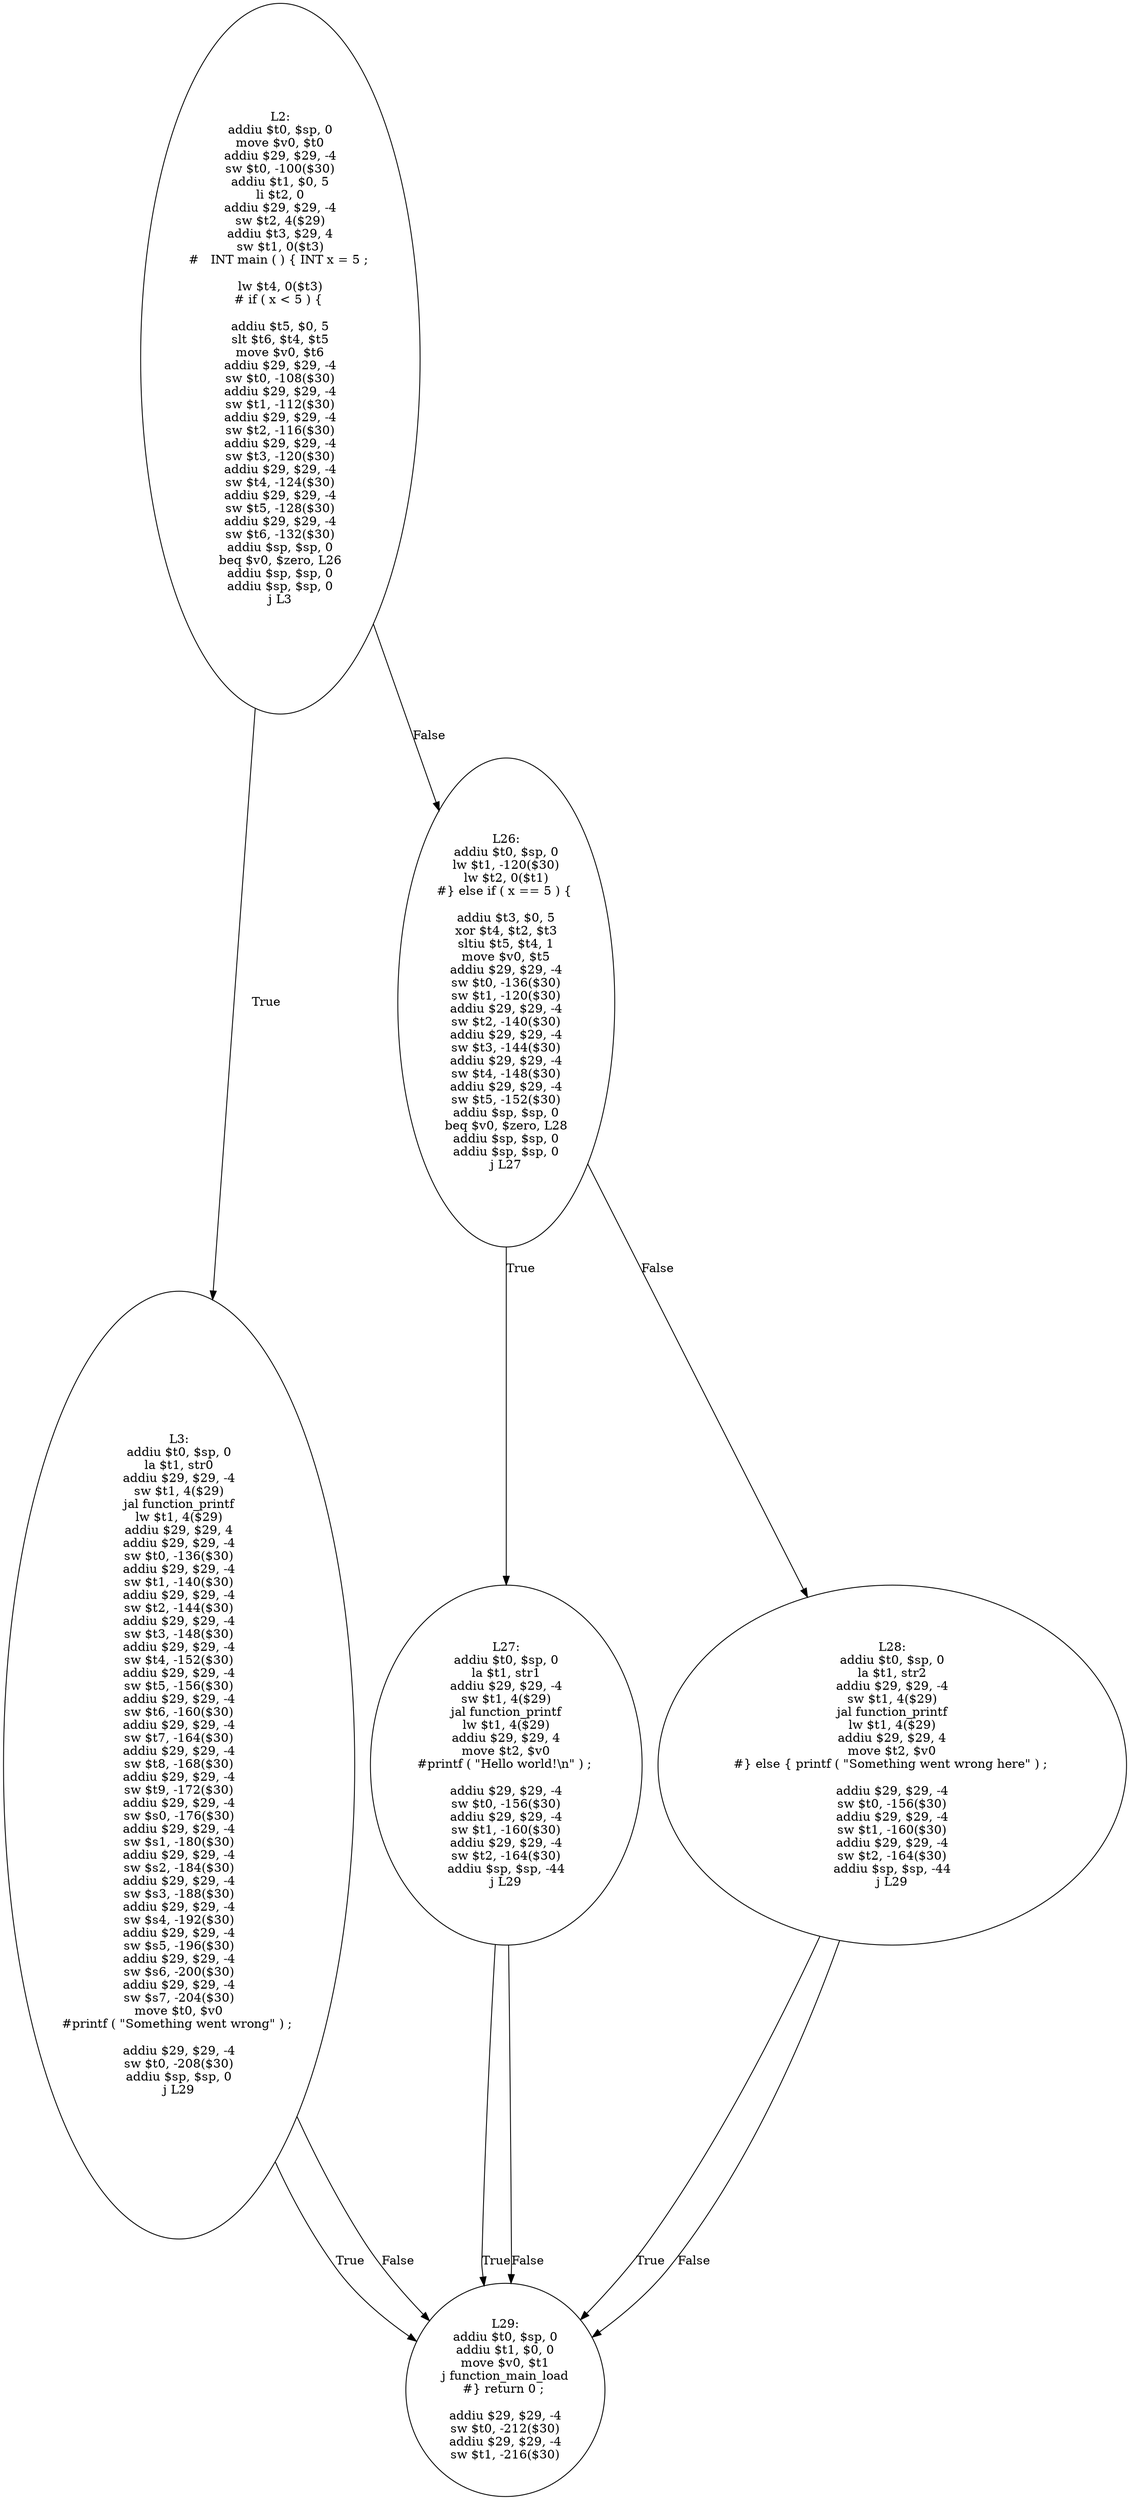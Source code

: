 digraph AST {
  "125702258062432" [label="L2:
addiu $t0, $sp, 0
move $v0, $t0
addiu $29, $29, -4
sw $t0, -100($30)
addiu $t1, $0, 5
li $t2, 0
addiu $29, $29, -4
sw $t2, 4($29)
addiu $t3, $29, 4
sw $t1, 0($t3)
#   INT main ( ) { INT x = 5 ; 

lw $t4, 0($t3)
# if ( x < 5 ) { 

addiu $t5, $0, 5
slt $t6, $t4, $t5
move $v0, $t6
addiu $29, $29, -4
sw $t0, -108($30)
addiu $29, $29, -4
sw $t1, -112($30)
addiu $29, $29, -4
sw $t2, -116($30)
addiu $29, $29, -4
sw $t3, -120($30)
addiu $29, $29, -4
sw $t4, -124($30)
addiu $29, $29, -4
sw $t5, -128($30)
addiu $29, $29, -4
sw $t6, -132($30)
addiu $sp, $sp, 0
beq $v0, $zero, L26
addiu $sp, $sp, 0
addiu $sp, $sp, 0
j L3
"];
  "125702258062432" -> "125702258135328" [label="True"];
  "125702258062432" -> "125702258145072" [label="False"];
  "125702258135328" [label="L3:
addiu $t0, $sp, 0
la $t1, str0
addiu $29, $29, -4
sw $t1, 4($29)
jal function_printf
lw $t1, 4($29)
addiu $29, $29, 4
addiu $29, $29, -4
sw $t0, -136($30)
addiu $29, $29, -4
sw $t1, -140($30)
addiu $29, $29, -4
sw $t2, -144($30)
addiu $29, $29, -4
sw $t3, -148($30)
addiu $29, $29, -4
sw $t4, -152($30)
addiu $29, $29, -4
sw $t5, -156($30)
addiu $29, $29, -4
sw $t6, -160($30)
addiu $29, $29, -4
sw $t7, -164($30)
addiu $29, $29, -4
sw $t8, -168($30)
addiu $29, $29, -4
sw $t9, -172($30)
addiu $29, $29, -4
sw $s0, -176($30)
addiu $29, $29, -4
sw $s1, -180($30)
addiu $29, $29, -4
sw $s2, -184($30)
addiu $29, $29, -4
sw $s3, -188($30)
addiu $29, $29, -4
sw $s4, -192($30)
addiu $29, $29, -4
sw $s5, -196($30)
addiu $29, $29, -4
sw $s6, -200($30)
addiu $29, $29, -4
sw $s7, -204($30)
move $t0, $v0
#printf ( \"Something went wrong\" ) ; 

addiu $29, $29, -4
sw $t0, -208($30)
addiu $sp, $sp, 0
j L29
"];
  "125702258135328" -> "125702258063728" [label="True"];
  "125702258135328" -> "125702258063728" [label="False"];
  "125702258063728" [label="L29:
addiu $t0, $sp, 0
addiu $t1, $0, 0
move $v0, $t1
j function_main_load
#} return 0 ; 

addiu $29, $29, -4
sw $t0, -212($30)
addiu $29, $29, -4
sw $t1, -216($30)
"];
  "125702258145072" [label="L26:
addiu $t0, $sp, 0
lw $t1, -120($30)
lw $t2, 0($t1)
#} else if ( x == 5 ) { 

addiu $t3, $0, 5
xor $t4, $t2, $t3
sltiu $t5, $t4, 1
move $v0, $t5
addiu $29, $29, -4
sw $t0, -136($30)
sw $t1, -120($30)
addiu $29, $29, -4
sw $t2, -140($30)
addiu $29, $29, -4
sw $t3, -144($30)
addiu $29, $29, -4
sw $t4, -148($30)
addiu $29, $29, -4
sw $t5, -152($30)
addiu $sp, $sp, 0
beq $v0, $zero, L28
addiu $sp, $sp, 0
addiu $sp, $sp, 0
j L27
"];
  "125702258145072" -> "125702258135232" [label="True"];
  "125702258145072" -> "125702258138592" [label="False"];
  "125702258135232" [label="L27:
addiu $t0, $sp, 0
la $t1, str1
addiu $29, $29, -4
sw $t1, 4($29)
jal function_printf
lw $t1, 4($29)
addiu $29, $29, 4
move $t2, $v0
#printf ( \"Hello world!\\n\" ) ; 

addiu $29, $29, -4
sw $t0, -156($30)
addiu $29, $29, -4
sw $t1, -160($30)
addiu $29, $29, -4
sw $t2, -164($30)
addiu $sp, $sp, -44
j L29
"];
  "125702258135232" -> "125702258063728" [label="True"];
  "125702258135232" -> "125702258063728" [label="False"];
  "125702258138592" [label="L28:
addiu $t0, $sp, 0
la $t1, str2
addiu $29, $29, -4
sw $t1, 4($29)
jal function_printf
lw $t1, 4($29)
addiu $29, $29, 4
move $t2, $v0
#} else { printf ( \"Something went wrong here\" ) ; 

addiu $29, $29, -4
sw $t0, -156($30)
addiu $29, $29, -4
sw $t1, -160($30)
addiu $29, $29, -4
sw $t2, -164($30)
addiu $sp, $sp, -44
j L29
"];
  "125702258138592" -> "125702258063728" [label="True"];
  "125702258138592" -> "125702258063728" [label="False"];
}
